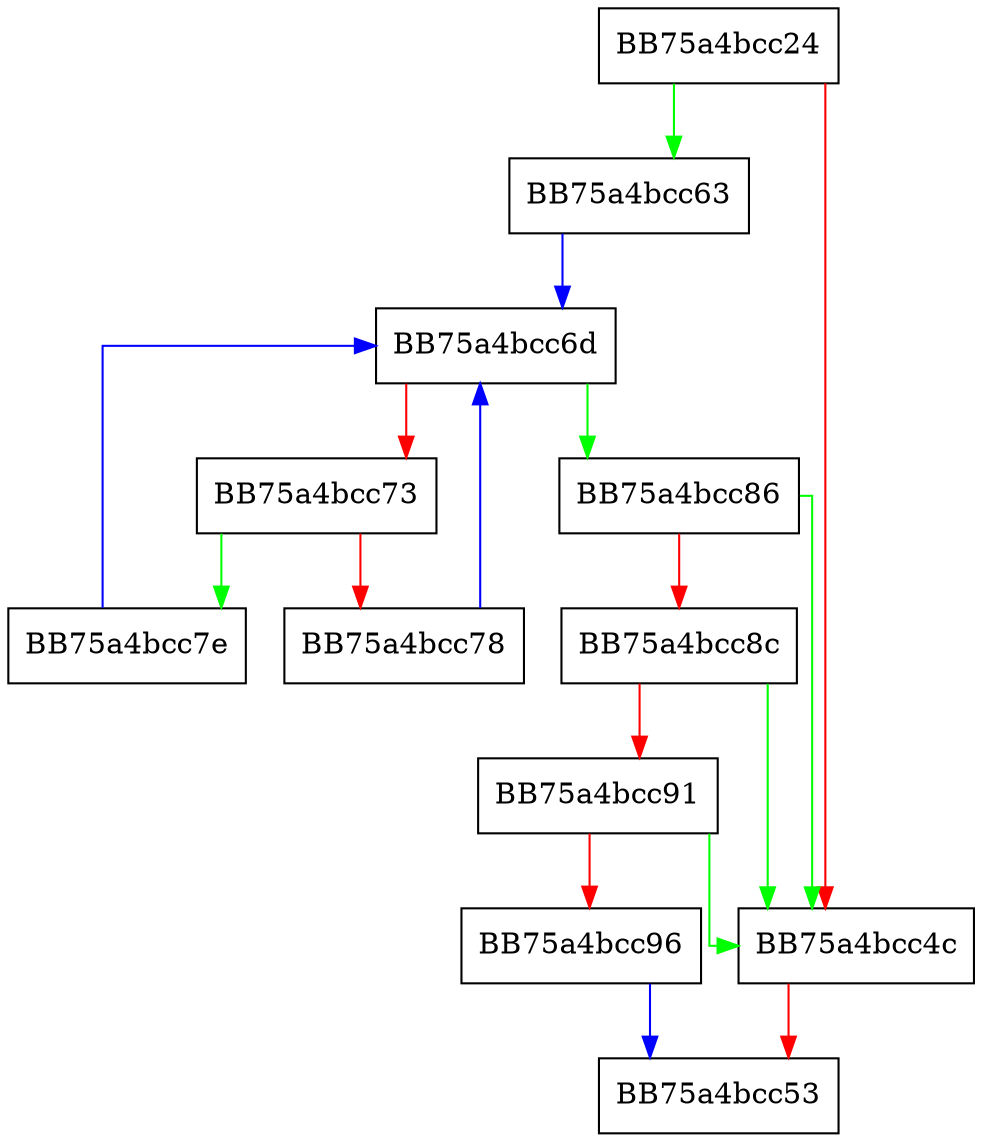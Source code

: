 digraph IsDisabledThreatDyn {
  node [shape="box"];
  graph [splines=ortho];
  BB75a4bcc24 -> BB75a4bcc63 [color="green"];
  BB75a4bcc24 -> BB75a4bcc4c [color="red"];
  BB75a4bcc4c -> BB75a4bcc53 [color="red"];
  BB75a4bcc63 -> BB75a4bcc6d [color="blue"];
  BB75a4bcc6d -> BB75a4bcc86 [color="green"];
  BB75a4bcc6d -> BB75a4bcc73 [color="red"];
  BB75a4bcc73 -> BB75a4bcc7e [color="green"];
  BB75a4bcc73 -> BB75a4bcc78 [color="red"];
  BB75a4bcc78 -> BB75a4bcc6d [color="blue"];
  BB75a4bcc7e -> BB75a4bcc6d [color="blue"];
  BB75a4bcc86 -> BB75a4bcc4c [color="green"];
  BB75a4bcc86 -> BB75a4bcc8c [color="red"];
  BB75a4bcc8c -> BB75a4bcc4c [color="green"];
  BB75a4bcc8c -> BB75a4bcc91 [color="red"];
  BB75a4bcc91 -> BB75a4bcc4c [color="green"];
  BB75a4bcc91 -> BB75a4bcc96 [color="red"];
  BB75a4bcc96 -> BB75a4bcc53 [color="blue"];
}